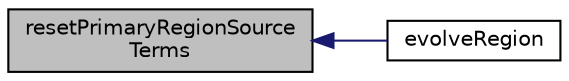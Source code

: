 digraph "resetPrimaryRegionSourceTerms"
{
  bgcolor="transparent";
  edge [fontname="Helvetica",fontsize="10",labelfontname="Helvetica",labelfontsize="10"];
  node [fontname="Helvetica",fontsize="10",shape=record];
  rankdir="LR";
  Node743 [label="resetPrimaryRegionSource\lTerms",height=0.2,width=0.4,color="black", fillcolor="grey75", style="filled", fontcolor="black"];
  Node743 -> Node744 [dir="back",color="midnightblue",fontsize="10",style="solid",fontname="Helvetica"];
  Node744 [label="evolveRegion",height=0.2,width=0.4,color="black",URL="$a30265.html#afde8f52457f90e83a4eaf49755c19ec9",tooltip="Evolve the film equations. "];
}
